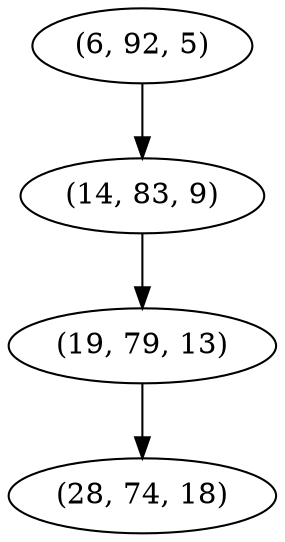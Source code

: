 digraph tree {
    "(6, 92, 5)";
    "(14, 83, 9)";
    "(19, 79, 13)";
    "(28, 74, 18)";
    "(6, 92, 5)" -> "(14, 83, 9)";
    "(14, 83, 9)" -> "(19, 79, 13)";
    "(19, 79, 13)" -> "(28, 74, 18)";
}
